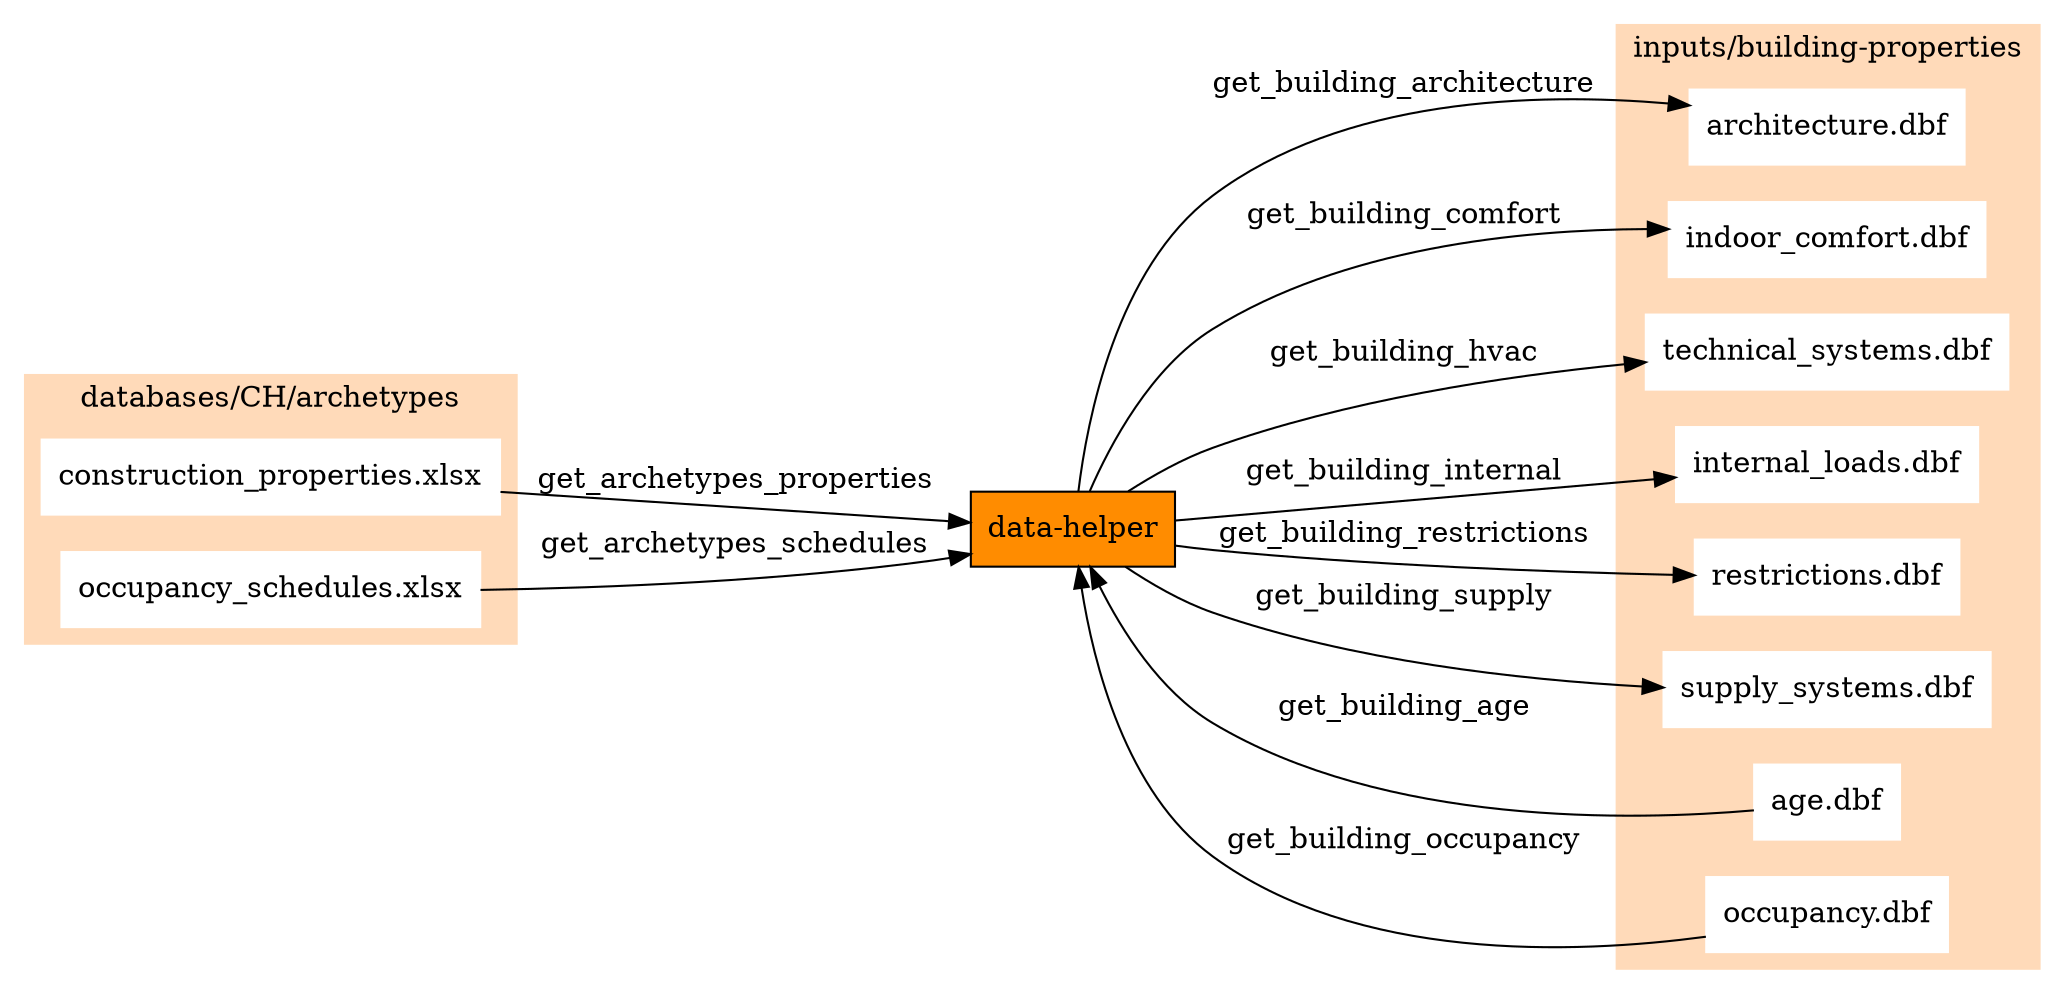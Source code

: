 digraph trace_inputlocator {
    rankdir="LR";
    node [shape=box];
    graph [overlap = false];
    "data-helper"[style=filled, fillcolor=darkorange];
    "construction_properties.xlsx" -> "data-helper"[label="get_archetypes_properties"]
    "occupancy_schedules.xlsx" -> "data-helper"[label="get_archetypes_schedules"]
    "age.dbf" -> "data-helper"[label="get_building_age"]
    "occupancy.dbf" -> "data-helper"[label="get_building_occupancy"]
    "data-helper" -> "architecture.dbf"[label="get_building_architecture"]
    "data-helper" -> "indoor_comfort.dbf"[label="get_building_comfort"]
    "data-helper" -> "technical_systems.dbf"[label="get_building_hvac"]
    "data-helper" -> "internal_loads.dbf"[label="get_building_internal"]
    "data-helper" -> "restrictions.dbf"[label="get_building_restrictions"]
    "data-helper" -> "supply_systems.dbf"[label="get_building_supply"]
    subgraph cluster_0 {
        style = filled;
        color = peachpuff;
        label="databases/CH/archetypes";
    "construction_properties.xlsx"[style=filled, color=white]
    "occupancy_schedules.xlsx"[style=filled, color=white]
    }
    subgraph cluster_1 {
        style = filled;
        color = peachpuff;
        label="inputs/building-properties";
    "age.dbf"[style=filled, color=white]
    "occupancy.dbf"[style=filled, color=white]
    "architecture.dbf"[style=filled, color=white]
    "indoor_comfort.dbf"[style=filled, color=white]
    "technical_systems.dbf"[style=filled, color=white]
    "internal_loads.dbf"[style=filled, color=white]
    "restrictions.dbf"[style=filled, color=white]
    "supply_systems.dbf"[style=filled, color=white]
    }
    }